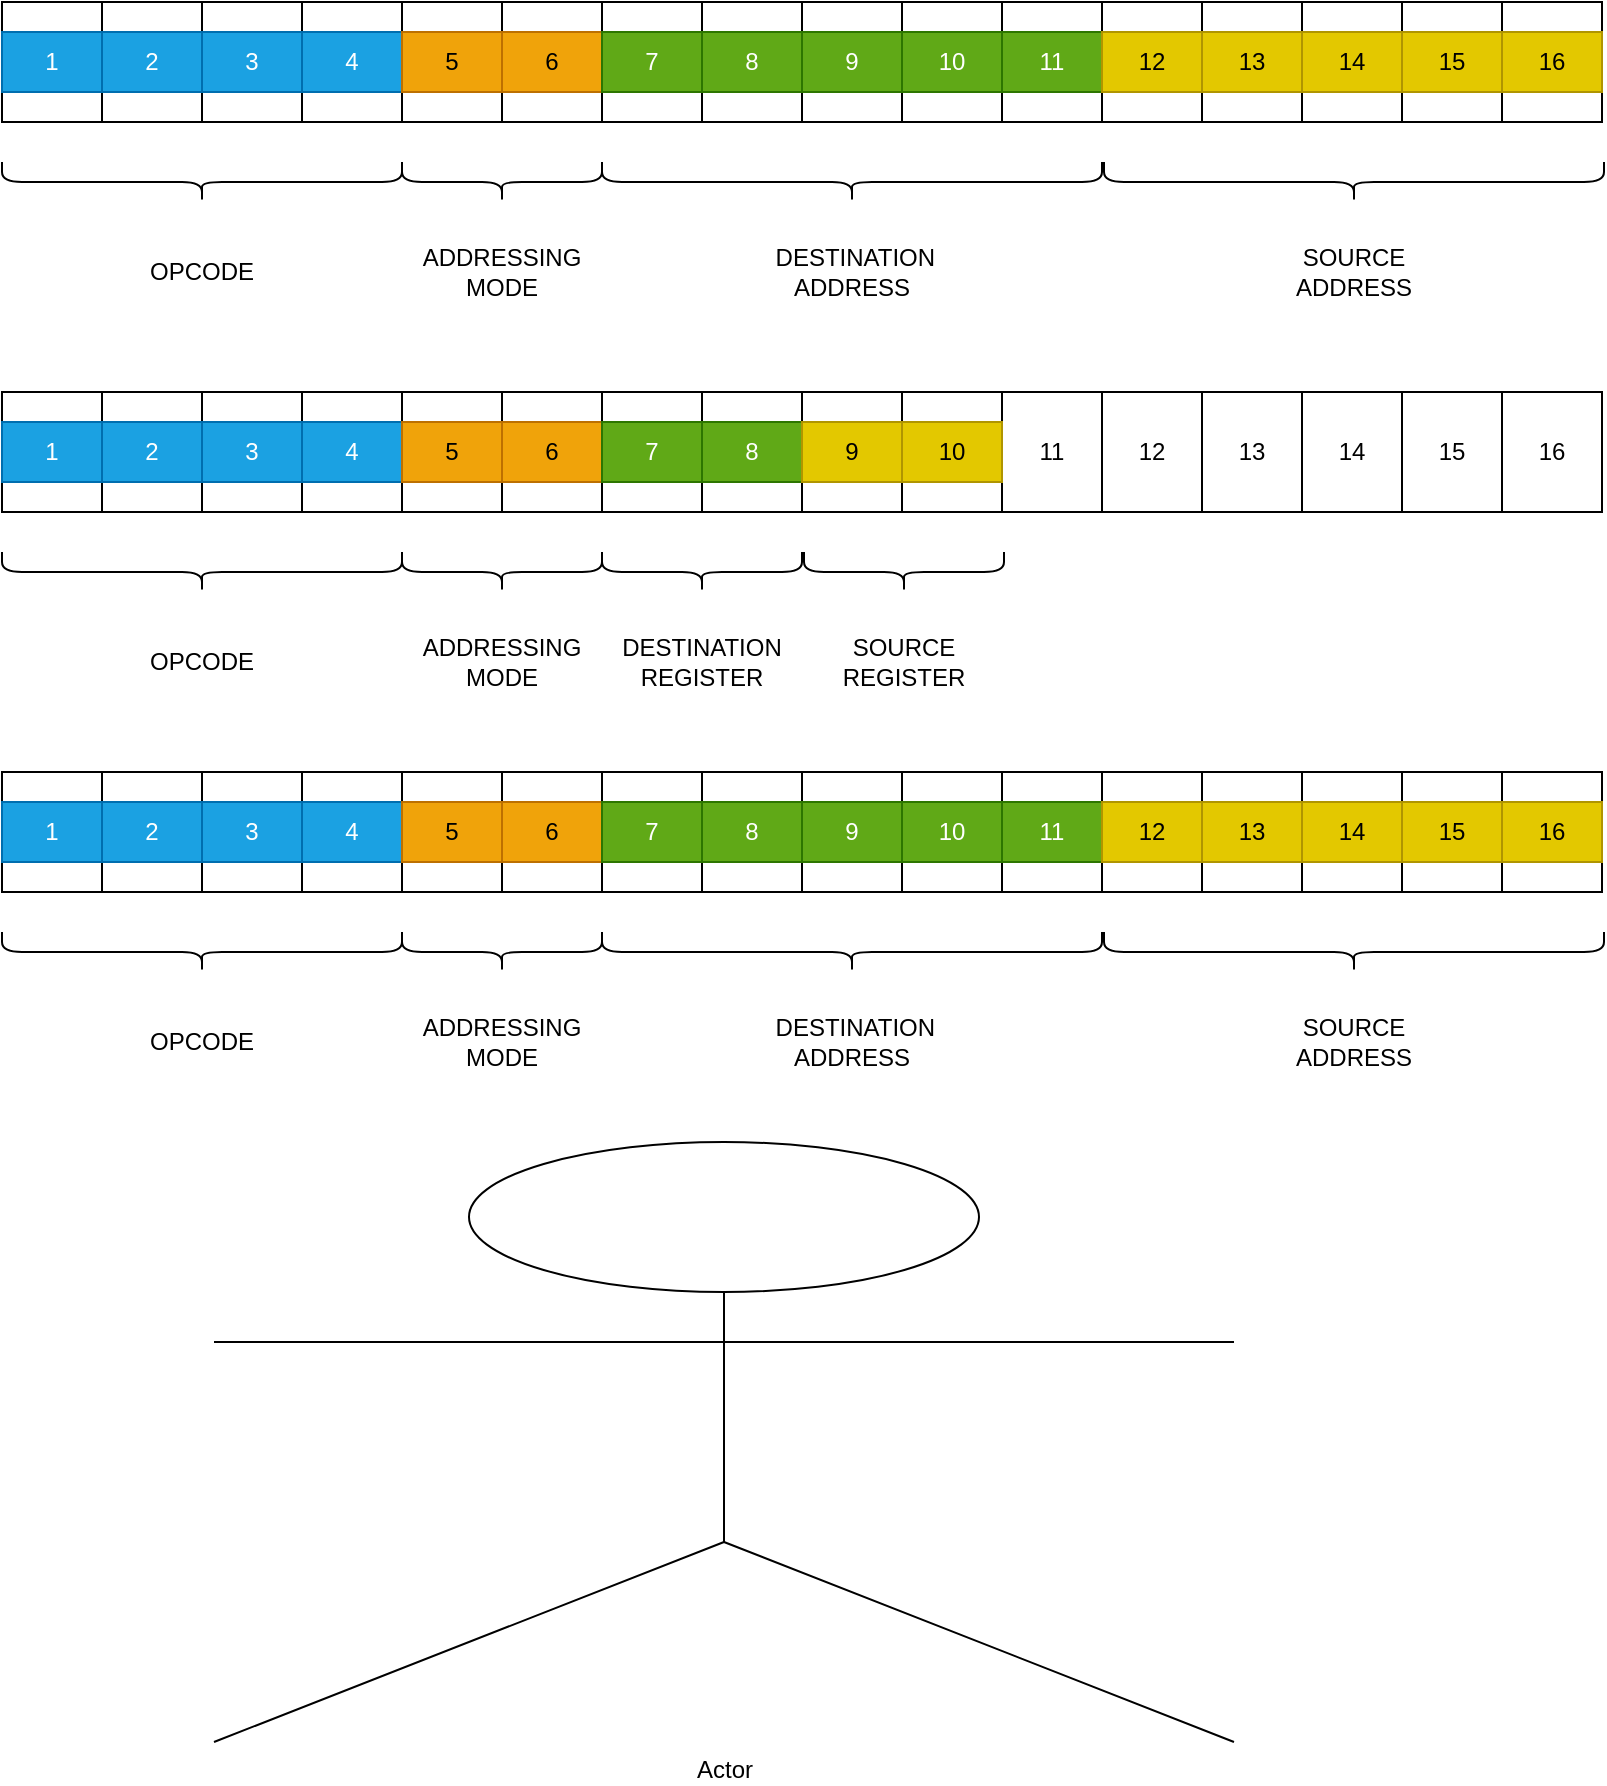 <mxfile version="22.1.2" type="device">
  <diagram name="Page-1" id="lCVeirwDQbOwgkcOnp9V">
    <mxGraphModel dx="1114" dy="663" grid="1" gridSize="10" guides="1" tooltips="1" connect="1" arrows="1" fold="1" page="1" pageScale="1" pageWidth="827" pageHeight="1169" math="0" shadow="0">
      <root>
        <mxCell id="0" />
        <mxCell id="1" parent="0" />
        <mxCell id="VULLdlXlb7VbOicxKjhc-40" value="" style="group;fillColor=#1ba1e2;fontColor=#ffffff;strokeColor=#006EAF;" parent="1" vertex="1" connectable="0">
          <mxGeometry x="14" y="90" width="800" height="60" as="geometry" />
        </mxCell>
        <mxCell id="VULLdlXlb7VbOicxKjhc-1" value="" style="rounded=0;whiteSpace=wrap;html=1;" parent="VULLdlXlb7VbOicxKjhc-40" vertex="1">
          <mxGeometry width="800" height="60" as="geometry" />
        </mxCell>
        <mxCell id="VULLdlXlb7VbOicxKjhc-2" value="" style="endArrow=none;html=1;rounded=0;" parent="VULLdlXlb7VbOicxKjhc-40" edge="1">
          <mxGeometry width="50" height="50" relative="1" as="geometry">
            <mxPoint x="400" y="60" as="sourcePoint" />
            <mxPoint x="400" as="targetPoint" />
          </mxGeometry>
        </mxCell>
        <mxCell id="VULLdlXlb7VbOicxKjhc-3" value="" style="endArrow=none;html=1;rounded=0;" parent="VULLdlXlb7VbOicxKjhc-40" edge="1">
          <mxGeometry width="50" height="50" relative="1" as="geometry">
            <mxPoint x="200" y="60" as="sourcePoint" />
            <mxPoint x="200" as="targetPoint" />
          </mxGeometry>
        </mxCell>
        <mxCell id="VULLdlXlb7VbOicxKjhc-4" value="" style="endArrow=none;html=1;rounded=0;" parent="VULLdlXlb7VbOicxKjhc-40" edge="1">
          <mxGeometry width="50" height="50" relative="1" as="geometry">
            <mxPoint x="600" y="60" as="sourcePoint" />
            <mxPoint x="600" as="targetPoint" />
          </mxGeometry>
        </mxCell>
        <mxCell id="VULLdlXlb7VbOicxKjhc-6" value="" style="endArrow=none;html=1;rounded=0;" parent="VULLdlXlb7VbOicxKjhc-40" edge="1">
          <mxGeometry width="50" height="50" relative="1" as="geometry">
            <mxPoint x="100" y="60" as="sourcePoint" />
            <mxPoint x="100" as="targetPoint" />
          </mxGeometry>
        </mxCell>
        <mxCell id="VULLdlXlb7VbOicxKjhc-8" value="" style="endArrow=none;html=1;rounded=0;" parent="VULLdlXlb7VbOicxKjhc-40" edge="1">
          <mxGeometry width="50" height="50" relative="1" as="geometry">
            <mxPoint x="300" y="60" as="sourcePoint" />
            <mxPoint x="300" as="targetPoint" />
          </mxGeometry>
        </mxCell>
        <mxCell id="VULLdlXlb7VbOicxKjhc-9" value="" style="endArrow=none;html=1;rounded=0;" parent="VULLdlXlb7VbOicxKjhc-40" edge="1">
          <mxGeometry width="50" height="50" relative="1" as="geometry">
            <mxPoint x="500" y="60" as="sourcePoint" />
            <mxPoint x="500" as="targetPoint" />
          </mxGeometry>
        </mxCell>
        <mxCell id="VULLdlXlb7VbOicxKjhc-10" value="" style="endArrow=none;html=1;rounded=0;" parent="VULLdlXlb7VbOicxKjhc-40" edge="1">
          <mxGeometry width="50" height="50" relative="1" as="geometry">
            <mxPoint x="700" y="60" as="sourcePoint" />
            <mxPoint x="700" as="targetPoint" />
          </mxGeometry>
        </mxCell>
        <mxCell id="VULLdlXlb7VbOicxKjhc-11" value="" style="endArrow=none;html=1;rounded=0;" parent="VULLdlXlb7VbOicxKjhc-40" edge="1">
          <mxGeometry width="50" height="50" relative="1" as="geometry">
            <mxPoint x="50" y="60" as="sourcePoint" />
            <mxPoint x="50" as="targetPoint" />
          </mxGeometry>
        </mxCell>
        <mxCell id="VULLdlXlb7VbOicxKjhc-12" value="" style="endArrow=none;html=1;rounded=0;" parent="VULLdlXlb7VbOicxKjhc-40" edge="1">
          <mxGeometry width="50" height="50" relative="1" as="geometry">
            <mxPoint x="150" y="60" as="sourcePoint" />
            <mxPoint x="150" as="targetPoint" />
          </mxGeometry>
        </mxCell>
        <mxCell id="VULLdlXlb7VbOicxKjhc-13" value="" style="endArrow=none;html=1;rounded=0;" parent="VULLdlXlb7VbOicxKjhc-40" edge="1">
          <mxGeometry width="50" height="50" relative="1" as="geometry">
            <mxPoint x="250" y="60" as="sourcePoint" />
            <mxPoint x="250" as="targetPoint" />
          </mxGeometry>
        </mxCell>
        <mxCell id="VULLdlXlb7VbOicxKjhc-14" value="" style="endArrow=none;html=1;rounded=0;" parent="VULLdlXlb7VbOicxKjhc-40" edge="1">
          <mxGeometry width="50" height="50" relative="1" as="geometry">
            <mxPoint x="350" y="60" as="sourcePoint" />
            <mxPoint x="350" as="targetPoint" />
          </mxGeometry>
        </mxCell>
        <mxCell id="VULLdlXlb7VbOicxKjhc-15" value="" style="endArrow=none;html=1;rounded=0;" parent="VULLdlXlb7VbOicxKjhc-40" edge="1">
          <mxGeometry width="50" height="50" relative="1" as="geometry">
            <mxPoint x="450" y="60" as="sourcePoint" />
            <mxPoint x="450" as="targetPoint" />
          </mxGeometry>
        </mxCell>
        <mxCell id="VULLdlXlb7VbOicxKjhc-16" value="" style="endArrow=none;html=1;rounded=0;" parent="VULLdlXlb7VbOicxKjhc-40" edge="1">
          <mxGeometry width="50" height="50" relative="1" as="geometry">
            <mxPoint x="550" y="60" as="sourcePoint" />
            <mxPoint x="550" as="targetPoint" />
          </mxGeometry>
        </mxCell>
        <mxCell id="VULLdlXlb7VbOicxKjhc-17" value="" style="endArrow=none;html=1;rounded=0;" parent="VULLdlXlb7VbOicxKjhc-40" edge="1">
          <mxGeometry width="50" height="50" relative="1" as="geometry">
            <mxPoint x="650" y="60" as="sourcePoint" />
            <mxPoint x="650" as="targetPoint" />
          </mxGeometry>
        </mxCell>
        <mxCell id="VULLdlXlb7VbOicxKjhc-18" value="" style="endArrow=none;html=1;rounded=0;" parent="VULLdlXlb7VbOicxKjhc-40" edge="1">
          <mxGeometry width="50" height="50" relative="1" as="geometry">
            <mxPoint x="750" y="60" as="sourcePoint" />
            <mxPoint x="750" as="targetPoint" />
          </mxGeometry>
        </mxCell>
        <mxCell id="VULLdlXlb7VbOicxKjhc-19" value="1" style="text;align=center;html=1;verticalAlign=middle;whiteSpace=wrap;rounded=0;fillColor=#1ba1e2;fontColor=#ffffff;strokeColor=#006EAF;" parent="VULLdlXlb7VbOicxKjhc-40" vertex="1">
          <mxGeometry y="15" width="50" height="30" as="geometry" />
        </mxCell>
        <mxCell id="VULLdlXlb7VbOicxKjhc-20" value="2" style="text;strokeColor=#006EAF;align=center;fillColor=#1ba1e2;html=1;verticalAlign=middle;whiteSpace=wrap;rounded=0;fontColor=#ffffff;" parent="VULLdlXlb7VbOicxKjhc-40" vertex="1">
          <mxGeometry x="50" y="15" width="50" height="30" as="geometry" />
        </mxCell>
        <mxCell id="VULLdlXlb7VbOicxKjhc-21" value="3" style="text;strokeColor=#006EAF;align=center;fillColor=#1ba1e2;html=1;verticalAlign=middle;whiteSpace=wrap;rounded=0;fontColor=#ffffff;" parent="VULLdlXlb7VbOicxKjhc-40" vertex="1">
          <mxGeometry x="100" y="15" width="50" height="30" as="geometry" />
        </mxCell>
        <mxCell id="VULLdlXlb7VbOicxKjhc-22" value="4" style="text;strokeColor=#006EAF;align=center;fillColor=#1ba1e2;html=1;verticalAlign=middle;whiteSpace=wrap;rounded=0;fontColor=#ffffff;" parent="VULLdlXlb7VbOicxKjhc-40" vertex="1">
          <mxGeometry x="150" y="15" width="50" height="30" as="geometry" />
        </mxCell>
        <mxCell id="VULLdlXlb7VbOicxKjhc-23" value="5" style="text;strokeColor=#BD7000;align=center;fillColor=#f0a30a;html=1;verticalAlign=middle;whiteSpace=wrap;rounded=0;fontColor=#000000;" parent="VULLdlXlb7VbOicxKjhc-40" vertex="1">
          <mxGeometry x="200" y="15" width="50" height="30" as="geometry" />
        </mxCell>
        <mxCell id="VULLdlXlb7VbOicxKjhc-24" value="6" style="text;strokeColor=#BD7000;align=center;fillColor=#f0a30a;html=1;verticalAlign=middle;whiteSpace=wrap;rounded=0;fontColor=#000000;" parent="VULLdlXlb7VbOicxKjhc-40" vertex="1">
          <mxGeometry x="250" y="15" width="50" height="30" as="geometry" />
        </mxCell>
        <mxCell id="VULLdlXlb7VbOicxKjhc-25" value="7" style="text;strokeColor=#2D7600;align=center;fillColor=#60a917;html=1;verticalAlign=middle;whiteSpace=wrap;rounded=0;fontColor=#ffffff;" parent="VULLdlXlb7VbOicxKjhc-40" vertex="1">
          <mxGeometry x="300" y="15" width="50" height="30" as="geometry" />
        </mxCell>
        <mxCell id="VULLdlXlb7VbOicxKjhc-26" value="8" style="text;strokeColor=#2D7600;align=center;fillColor=#60a917;html=1;verticalAlign=middle;whiteSpace=wrap;rounded=0;fontColor=#ffffff;" parent="VULLdlXlb7VbOicxKjhc-40" vertex="1">
          <mxGeometry x="350" y="15" width="50" height="30" as="geometry" />
        </mxCell>
        <mxCell id="VULLdlXlb7VbOicxKjhc-27" value="9" style="text;strokeColor=#2D7600;align=center;fillColor=#60a917;html=1;verticalAlign=middle;whiteSpace=wrap;rounded=0;fontColor=#ffffff;" parent="VULLdlXlb7VbOicxKjhc-40" vertex="1">
          <mxGeometry x="400" y="15" width="50" height="30" as="geometry" />
        </mxCell>
        <mxCell id="VULLdlXlb7VbOicxKjhc-28" value="10" style="text;strokeColor=#2D7600;align=center;fillColor=#60a917;html=1;verticalAlign=middle;whiteSpace=wrap;rounded=0;fontColor=#ffffff;" parent="VULLdlXlb7VbOicxKjhc-40" vertex="1">
          <mxGeometry x="450" y="15" width="50" height="30" as="geometry" />
        </mxCell>
        <mxCell id="VULLdlXlb7VbOicxKjhc-29" value="11" style="text;strokeColor=#2D7600;align=center;fillColor=#60a917;html=1;verticalAlign=middle;whiteSpace=wrap;rounded=0;fontColor=#ffffff;" parent="VULLdlXlb7VbOicxKjhc-40" vertex="1">
          <mxGeometry x="500" y="15" width="50" height="30" as="geometry" />
        </mxCell>
        <mxCell id="VULLdlXlb7VbOicxKjhc-30" value="12" style="text;strokeColor=#B09500;align=center;fillColor=#e3c800;html=1;verticalAlign=middle;whiteSpace=wrap;rounded=0;fontColor=#000000;" parent="VULLdlXlb7VbOicxKjhc-40" vertex="1">
          <mxGeometry x="550" y="15" width="50" height="30" as="geometry" />
        </mxCell>
        <mxCell id="VULLdlXlb7VbOicxKjhc-31" value="13" style="text;strokeColor=#B09500;align=center;fillColor=#e3c800;html=1;verticalAlign=middle;whiteSpace=wrap;rounded=0;fontColor=#000000;" parent="VULLdlXlb7VbOicxKjhc-40" vertex="1">
          <mxGeometry x="600" y="15" width="50" height="30" as="geometry" />
        </mxCell>
        <mxCell id="VULLdlXlb7VbOicxKjhc-37" value="14" style="text;strokeColor=#B09500;align=center;fillColor=#e3c800;html=1;verticalAlign=middle;whiteSpace=wrap;rounded=0;fontColor=#000000;" parent="VULLdlXlb7VbOicxKjhc-40" vertex="1">
          <mxGeometry x="650" y="15" width="50" height="30" as="geometry" />
        </mxCell>
        <mxCell id="VULLdlXlb7VbOicxKjhc-38" value="15" style="text;strokeColor=#B09500;align=center;fillColor=#e3c800;html=1;verticalAlign=middle;whiteSpace=wrap;rounded=0;fontColor=#000000;" parent="VULLdlXlb7VbOicxKjhc-40" vertex="1">
          <mxGeometry x="700" y="15" width="50" height="30" as="geometry" />
        </mxCell>
        <mxCell id="VULLdlXlb7VbOicxKjhc-39" value="16" style="text;strokeColor=#B09500;align=center;fillColor=#e3c800;html=1;verticalAlign=middle;whiteSpace=wrap;rounded=0;fontColor=#000000;" parent="VULLdlXlb7VbOicxKjhc-40" vertex="1">
          <mxGeometry x="750" y="15" width="50" height="30" as="geometry" />
        </mxCell>
        <mxCell id="VULLdlXlb7VbOicxKjhc-41" value="" style="shape=curlyBracket;whiteSpace=wrap;html=1;rounded=1;labelPosition=left;verticalLabelPosition=middle;align=right;verticalAlign=middle;rotation=-90;" parent="1" vertex="1">
          <mxGeometry x="104" y="80" width="20" height="200" as="geometry" />
        </mxCell>
        <mxCell id="VULLdlXlb7VbOicxKjhc-42" value="" style="shape=curlyBracket;whiteSpace=wrap;html=1;rounded=1;labelPosition=left;verticalLabelPosition=middle;align=right;verticalAlign=middle;rotation=-90;" parent="1" vertex="1">
          <mxGeometry x="254" y="130" width="20" height="100" as="geometry" />
        </mxCell>
        <mxCell id="VULLdlXlb7VbOicxKjhc-43" value="" style="shape=curlyBracket;whiteSpace=wrap;html=1;rounded=1;labelPosition=left;verticalLabelPosition=middle;align=right;verticalAlign=middle;rotation=-90;" parent="1" vertex="1">
          <mxGeometry x="429" y="55" width="20" height="250" as="geometry" />
        </mxCell>
        <mxCell id="VULLdlXlb7VbOicxKjhc-44" value="" style="shape=curlyBracket;whiteSpace=wrap;html=1;rounded=1;labelPosition=left;verticalLabelPosition=middle;align=right;verticalAlign=middle;rotation=-90;" parent="1" vertex="1">
          <mxGeometry x="680" y="55" width="20" height="250" as="geometry" />
        </mxCell>
        <mxCell id="VULLdlXlb7VbOicxKjhc-45" value="OPCODE" style="text;strokeColor=none;align=center;fillColor=none;html=1;verticalAlign=middle;whiteSpace=wrap;rounded=0;" parent="1" vertex="1">
          <mxGeometry x="84" y="210" width="60" height="30" as="geometry" />
        </mxCell>
        <mxCell id="VULLdlXlb7VbOicxKjhc-46" value="ADDRESSING MODE" style="text;strokeColor=none;align=center;fillColor=none;html=1;verticalAlign=middle;whiteSpace=wrap;rounded=0;" parent="1" vertex="1">
          <mxGeometry x="234" y="210" width="60" height="30" as="geometry" />
        </mxCell>
        <mxCell id="VULLdlXlb7VbOicxKjhc-47" value="&amp;nbsp;DESTINATION ADDRESS" style="text;strokeColor=none;align=center;fillColor=none;html=1;verticalAlign=middle;whiteSpace=wrap;rounded=0;" parent="1" vertex="1">
          <mxGeometry x="409" y="210" width="60" height="30" as="geometry" />
        </mxCell>
        <mxCell id="VULLdlXlb7VbOicxKjhc-48" value="SOURCE ADDRESS" style="text;strokeColor=none;align=center;fillColor=none;html=1;verticalAlign=middle;whiteSpace=wrap;rounded=0;" parent="1" vertex="1">
          <mxGeometry x="660" y="210" width="60" height="30" as="geometry" />
        </mxCell>
        <mxCell id="VULLdlXlb7VbOicxKjhc-90" value="" style="group;fillColor=#e3c800;fontColor=#000000;strokeColor=#B09500;" parent="1" vertex="1" connectable="0">
          <mxGeometry x="14" y="285" width="800" height="60" as="geometry" />
        </mxCell>
        <mxCell id="VULLdlXlb7VbOicxKjhc-91" value="" style="rounded=0;whiteSpace=wrap;html=1;" parent="VULLdlXlb7VbOicxKjhc-90" vertex="1">
          <mxGeometry width="800" height="60" as="geometry" />
        </mxCell>
        <mxCell id="VULLdlXlb7VbOicxKjhc-92" value="" style="endArrow=none;html=1;rounded=0;" parent="VULLdlXlb7VbOicxKjhc-90" edge="1">
          <mxGeometry width="50" height="50" relative="1" as="geometry">
            <mxPoint x="400" y="60" as="sourcePoint" />
            <mxPoint x="400" as="targetPoint" />
          </mxGeometry>
        </mxCell>
        <mxCell id="VULLdlXlb7VbOicxKjhc-93" value="" style="endArrow=none;html=1;rounded=0;" parent="VULLdlXlb7VbOicxKjhc-90" edge="1">
          <mxGeometry width="50" height="50" relative="1" as="geometry">
            <mxPoint x="200" y="60" as="sourcePoint" />
            <mxPoint x="200" as="targetPoint" />
          </mxGeometry>
        </mxCell>
        <mxCell id="VULLdlXlb7VbOicxKjhc-94" value="" style="endArrow=none;html=1;rounded=0;" parent="VULLdlXlb7VbOicxKjhc-90" edge="1">
          <mxGeometry width="50" height="50" relative="1" as="geometry">
            <mxPoint x="600" y="60" as="sourcePoint" />
            <mxPoint x="600" as="targetPoint" />
          </mxGeometry>
        </mxCell>
        <mxCell id="VULLdlXlb7VbOicxKjhc-95" value="" style="endArrow=none;html=1;rounded=0;" parent="VULLdlXlb7VbOicxKjhc-90" edge="1">
          <mxGeometry width="50" height="50" relative="1" as="geometry">
            <mxPoint x="100" y="60" as="sourcePoint" />
            <mxPoint x="100" as="targetPoint" />
          </mxGeometry>
        </mxCell>
        <mxCell id="VULLdlXlb7VbOicxKjhc-96" value="" style="endArrow=none;html=1;rounded=0;" parent="VULLdlXlb7VbOicxKjhc-90" edge="1">
          <mxGeometry width="50" height="50" relative="1" as="geometry">
            <mxPoint x="300" y="60" as="sourcePoint" />
            <mxPoint x="300" as="targetPoint" />
          </mxGeometry>
        </mxCell>
        <mxCell id="VULLdlXlb7VbOicxKjhc-97" value="" style="endArrow=none;html=1;rounded=0;" parent="VULLdlXlb7VbOicxKjhc-90" edge="1">
          <mxGeometry width="50" height="50" relative="1" as="geometry">
            <mxPoint x="500" y="60" as="sourcePoint" />
            <mxPoint x="500" as="targetPoint" />
          </mxGeometry>
        </mxCell>
        <mxCell id="VULLdlXlb7VbOicxKjhc-98" value="" style="endArrow=none;html=1;rounded=0;" parent="VULLdlXlb7VbOicxKjhc-90" edge="1">
          <mxGeometry width="50" height="50" relative="1" as="geometry">
            <mxPoint x="700" y="60" as="sourcePoint" />
            <mxPoint x="700" as="targetPoint" />
          </mxGeometry>
        </mxCell>
        <mxCell id="VULLdlXlb7VbOicxKjhc-99" value="" style="endArrow=none;html=1;rounded=0;" parent="VULLdlXlb7VbOicxKjhc-90" edge="1">
          <mxGeometry width="50" height="50" relative="1" as="geometry">
            <mxPoint x="50" y="60" as="sourcePoint" />
            <mxPoint x="50" as="targetPoint" />
          </mxGeometry>
        </mxCell>
        <mxCell id="VULLdlXlb7VbOicxKjhc-100" value="" style="endArrow=none;html=1;rounded=0;" parent="VULLdlXlb7VbOicxKjhc-90" edge="1">
          <mxGeometry width="50" height="50" relative="1" as="geometry">
            <mxPoint x="150" y="60" as="sourcePoint" />
            <mxPoint x="150" as="targetPoint" />
          </mxGeometry>
        </mxCell>
        <mxCell id="VULLdlXlb7VbOicxKjhc-101" value="" style="endArrow=none;html=1;rounded=0;" parent="VULLdlXlb7VbOicxKjhc-90" edge="1">
          <mxGeometry width="50" height="50" relative="1" as="geometry">
            <mxPoint x="250" y="60" as="sourcePoint" />
            <mxPoint x="250" as="targetPoint" />
          </mxGeometry>
        </mxCell>
        <mxCell id="VULLdlXlb7VbOicxKjhc-102" value="" style="endArrow=none;html=1;rounded=0;" parent="VULLdlXlb7VbOicxKjhc-90" edge="1">
          <mxGeometry width="50" height="50" relative="1" as="geometry">
            <mxPoint x="350" y="60" as="sourcePoint" />
            <mxPoint x="350" as="targetPoint" />
          </mxGeometry>
        </mxCell>
        <mxCell id="VULLdlXlb7VbOicxKjhc-103" value="" style="endArrow=none;html=1;rounded=0;" parent="VULLdlXlb7VbOicxKjhc-90" edge="1">
          <mxGeometry width="50" height="50" relative="1" as="geometry">
            <mxPoint x="450" y="60" as="sourcePoint" />
            <mxPoint x="450" as="targetPoint" />
          </mxGeometry>
        </mxCell>
        <mxCell id="VULLdlXlb7VbOicxKjhc-104" value="" style="endArrow=none;html=1;rounded=0;" parent="VULLdlXlb7VbOicxKjhc-90" edge="1">
          <mxGeometry width="50" height="50" relative="1" as="geometry">
            <mxPoint x="550" y="60" as="sourcePoint" />
            <mxPoint x="550" as="targetPoint" />
          </mxGeometry>
        </mxCell>
        <mxCell id="VULLdlXlb7VbOicxKjhc-105" value="" style="endArrow=none;html=1;rounded=0;" parent="VULLdlXlb7VbOicxKjhc-90" edge="1">
          <mxGeometry width="50" height="50" relative="1" as="geometry">
            <mxPoint x="650" y="60" as="sourcePoint" />
            <mxPoint x="650" as="targetPoint" />
          </mxGeometry>
        </mxCell>
        <mxCell id="VULLdlXlb7VbOicxKjhc-106" value="" style="endArrow=none;html=1;rounded=0;" parent="VULLdlXlb7VbOicxKjhc-90" edge="1">
          <mxGeometry width="50" height="50" relative="1" as="geometry">
            <mxPoint x="750" y="60" as="sourcePoint" />
            <mxPoint x="750" as="targetPoint" />
          </mxGeometry>
        </mxCell>
        <mxCell id="VULLdlXlb7VbOicxKjhc-107" value="1" style="text;align=center;html=1;verticalAlign=middle;whiteSpace=wrap;rounded=0;fillColor=#1ba1e2;fontColor=#ffffff;strokeColor=#006EAF;" parent="VULLdlXlb7VbOicxKjhc-90" vertex="1">
          <mxGeometry y="15" width="50" height="30" as="geometry" />
        </mxCell>
        <mxCell id="VULLdlXlb7VbOicxKjhc-108" value="2" style="text;strokeColor=#006EAF;align=center;fillColor=#1ba1e2;html=1;verticalAlign=middle;whiteSpace=wrap;rounded=0;fontColor=#ffffff;" parent="VULLdlXlb7VbOicxKjhc-90" vertex="1">
          <mxGeometry x="50" y="15" width="50" height="30" as="geometry" />
        </mxCell>
        <mxCell id="VULLdlXlb7VbOicxKjhc-109" value="3" style="text;strokeColor=#006EAF;align=center;fillColor=#1ba1e2;html=1;verticalAlign=middle;whiteSpace=wrap;rounded=0;fontColor=#ffffff;" parent="VULLdlXlb7VbOicxKjhc-90" vertex="1">
          <mxGeometry x="100" y="15" width="50" height="30" as="geometry" />
        </mxCell>
        <mxCell id="VULLdlXlb7VbOicxKjhc-110" value="4" style="text;strokeColor=#006EAF;align=center;fillColor=#1ba1e2;html=1;verticalAlign=middle;whiteSpace=wrap;rounded=0;fontColor=#ffffff;" parent="VULLdlXlb7VbOicxKjhc-90" vertex="1">
          <mxGeometry x="150" y="15" width="50" height="30" as="geometry" />
        </mxCell>
        <mxCell id="VULLdlXlb7VbOicxKjhc-111" value="5" style="text;strokeColor=#BD7000;align=center;fillColor=#f0a30a;html=1;verticalAlign=middle;whiteSpace=wrap;rounded=0;fontColor=#000000;" parent="VULLdlXlb7VbOicxKjhc-90" vertex="1">
          <mxGeometry x="200" y="15" width="50" height="30" as="geometry" />
        </mxCell>
        <mxCell id="VULLdlXlb7VbOicxKjhc-112" value="6" style="text;strokeColor=#BD7000;align=center;fillColor=#f0a30a;html=1;verticalAlign=middle;whiteSpace=wrap;rounded=0;fontColor=#000000;" parent="VULLdlXlb7VbOicxKjhc-90" vertex="1">
          <mxGeometry x="250" y="15" width="50" height="30" as="geometry" />
        </mxCell>
        <mxCell id="VULLdlXlb7VbOicxKjhc-113" value="7" style="text;strokeColor=#2D7600;align=center;fillColor=#60a917;html=1;verticalAlign=middle;whiteSpace=wrap;rounded=0;fontColor=#ffffff;" parent="VULLdlXlb7VbOicxKjhc-90" vertex="1">
          <mxGeometry x="300" y="15" width="50" height="30" as="geometry" />
        </mxCell>
        <mxCell id="VULLdlXlb7VbOicxKjhc-114" value="8" style="text;strokeColor=#2D7600;align=center;fillColor=#60a917;html=1;verticalAlign=middle;whiteSpace=wrap;rounded=0;fontColor=#ffffff;" parent="VULLdlXlb7VbOicxKjhc-90" vertex="1">
          <mxGeometry x="350" y="15" width="50" height="30" as="geometry" />
        </mxCell>
        <mxCell id="VULLdlXlb7VbOicxKjhc-115" value="9" style="text;strokeColor=#B09500;align=center;fillColor=#e3c800;html=1;verticalAlign=middle;whiteSpace=wrap;rounded=0;fontColor=#000000;" parent="VULLdlXlb7VbOicxKjhc-90" vertex="1">
          <mxGeometry x="400" y="15" width="50" height="30" as="geometry" />
        </mxCell>
        <mxCell id="VULLdlXlb7VbOicxKjhc-116" value="10" style="text;strokeColor=#B09500;align=center;fillColor=#e3c800;html=1;verticalAlign=middle;whiteSpace=wrap;rounded=0;fontColor=#000000;" parent="VULLdlXlb7VbOicxKjhc-90" vertex="1">
          <mxGeometry x="450" y="15" width="50" height="30" as="geometry" />
        </mxCell>
        <mxCell id="VULLdlXlb7VbOicxKjhc-117" value="11" style="text;align=center;html=1;verticalAlign=middle;whiteSpace=wrap;rounded=0;" parent="VULLdlXlb7VbOicxKjhc-90" vertex="1">
          <mxGeometry x="500" y="15" width="50" height="30" as="geometry" />
        </mxCell>
        <mxCell id="VULLdlXlb7VbOicxKjhc-118" value="12" style="text;align=center;html=1;verticalAlign=middle;whiteSpace=wrap;rounded=0;" parent="VULLdlXlb7VbOicxKjhc-90" vertex="1">
          <mxGeometry x="550" y="15" width="50" height="30" as="geometry" />
        </mxCell>
        <mxCell id="VULLdlXlb7VbOicxKjhc-119" value="13" style="text;align=center;html=1;verticalAlign=middle;whiteSpace=wrap;rounded=0;" parent="VULLdlXlb7VbOicxKjhc-90" vertex="1">
          <mxGeometry x="600" y="15" width="50" height="30" as="geometry" />
        </mxCell>
        <mxCell id="VULLdlXlb7VbOicxKjhc-120" value="14" style="text;align=center;html=1;verticalAlign=middle;whiteSpace=wrap;rounded=0;" parent="VULLdlXlb7VbOicxKjhc-90" vertex="1">
          <mxGeometry x="650" y="15" width="50" height="30" as="geometry" />
        </mxCell>
        <mxCell id="VULLdlXlb7VbOicxKjhc-121" value="15" style="text;align=center;html=1;verticalAlign=middle;whiteSpace=wrap;rounded=0;" parent="VULLdlXlb7VbOicxKjhc-90" vertex="1">
          <mxGeometry x="700" y="15" width="50" height="30" as="geometry" />
        </mxCell>
        <mxCell id="VULLdlXlb7VbOicxKjhc-122" value="16" style="text;align=center;html=1;verticalAlign=middle;whiteSpace=wrap;rounded=0;" parent="VULLdlXlb7VbOicxKjhc-90" vertex="1">
          <mxGeometry x="750" y="15" width="50" height="30" as="geometry" />
        </mxCell>
        <mxCell id="VULLdlXlb7VbOicxKjhc-123" value="" style="shape=curlyBracket;whiteSpace=wrap;html=1;rounded=1;labelPosition=left;verticalLabelPosition=middle;align=right;verticalAlign=middle;rotation=-90;" parent="1" vertex="1">
          <mxGeometry x="104" y="275" width="20" height="200" as="geometry" />
        </mxCell>
        <mxCell id="VULLdlXlb7VbOicxKjhc-124" value="" style="shape=curlyBracket;whiteSpace=wrap;html=1;rounded=1;labelPosition=left;verticalLabelPosition=middle;align=right;verticalAlign=middle;rotation=-90;" parent="1" vertex="1">
          <mxGeometry x="254" y="325" width="20" height="100" as="geometry" />
        </mxCell>
        <mxCell id="VULLdlXlb7VbOicxKjhc-125" value="" style="shape=curlyBracket;whiteSpace=wrap;html=1;rounded=1;labelPosition=left;verticalLabelPosition=middle;align=right;verticalAlign=middle;rotation=-90;" parent="1" vertex="1">
          <mxGeometry x="354" y="325" width="20" height="100" as="geometry" />
        </mxCell>
        <mxCell id="VULLdlXlb7VbOicxKjhc-126" value="" style="shape=curlyBracket;whiteSpace=wrap;html=1;rounded=1;labelPosition=left;verticalLabelPosition=middle;align=right;verticalAlign=middle;rotation=-90;" parent="1" vertex="1">
          <mxGeometry x="455" y="325" width="20" height="100" as="geometry" />
        </mxCell>
        <mxCell id="VULLdlXlb7VbOicxKjhc-127" value="OPCODE" style="text;strokeColor=none;align=center;fillColor=none;html=1;verticalAlign=middle;whiteSpace=wrap;rounded=0;" parent="1" vertex="1">
          <mxGeometry x="84" y="405" width="60" height="30" as="geometry" />
        </mxCell>
        <mxCell id="VULLdlXlb7VbOicxKjhc-128" value="ADDRESSING MODE" style="text;strokeColor=none;align=center;fillColor=none;html=1;verticalAlign=middle;whiteSpace=wrap;rounded=0;" parent="1" vertex="1">
          <mxGeometry x="234" y="405" width="60" height="30" as="geometry" />
        </mxCell>
        <mxCell id="VULLdlXlb7VbOicxKjhc-129" value="DESTINATION REGISTER" style="text;strokeColor=none;align=center;fillColor=none;html=1;verticalAlign=middle;whiteSpace=wrap;rounded=0;" parent="1" vertex="1">
          <mxGeometry x="334" y="405" width="60" height="30" as="geometry" />
        </mxCell>
        <mxCell id="VULLdlXlb7VbOicxKjhc-130" value="SOURCE REGISTER" style="text;strokeColor=none;align=center;fillColor=none;html=1;verticalAlign=middle;whiteSpace=wrap;rounded=0;" parent="1" vertex="1">
          <mxGeometry x="435" y="405" width="60" height="30" as="geometry" />
        </mxCell>
        <mxCell id="VULLdlXlb7VbOicxKjhc-172" value="" style="group;fillColor=#1ba1e2;fontColor=#ffffff;strokeColor=#006EAF;" parent="1" vertex="1" connectable="0">
          <mxGeometry x="14" y="475" width="800" height="60" as="geometry" />
        </mxCell>
        <mxCell id="VULLdlXlb7VbOicxKjhc-173" value="" style="rounded=0;whiteSpace=wrap;html=1;" parent="VULLdlXlb7VbOicxKjhc-172" vertex="1">
          <mxGeometry width="800" height="60" as="geometry" />
        </mxCell>
        <mxCell id="VULLdlXlb7VbOicxKjhc-174" value="" style="endArrow=none;html=1;rounded=0;" parent="VULLdlXlb7VbOicxKjhc-172" edge="1">
          <mxGeometry width="50" height="50" relative="1" as="geometry">
            <mxPoint x="400" y="60" as="sourcePoint" />
            <mxPoint x="400" as="targetPoint" />
          </mxGeometry>
        </mxCell>
        <mxCell id="VULLdlXlb7VbOicxKjhc-175" value="" style="endArrow=none;html=1;rounded=0;" parent="VULLdlXlb7VbOicxKjhc-172" edge="1">
          <mxGeometry width="50" height="50" relative="1" as="geometry">
            <mxPoint x="200" y="60" as="sourcePoint" />
            <mxPoint x="200" as="targetPoint" />
          </mxGeometry>
        </mxCell>
        <mxCell id="VULLdlXlb7VbOicxKjhc-176" value="" style="endArrow=none;html=1;rounded=0;" parent="VULLdlXlb7VbOicxKjhc-172" edge="1">
          <mxGeometry width="50" height="50" relative="1" as="geometry">
            <mxPoint x="600" y="60" as="sourcePoint" />
            <mxPoint x="600" as="targetPoint" />
          </mxGeometry>
        </mxCell>
        <mxCell id="VULLdlXlb7VbOicxKjhc-177" value="" style="endArrow=none;html=1;rounded=0;" parent="VULLdlXlb7VbOicxKjhc-172" edge="1">
          <mxGeometry width="50" height="50" relative="1" as="geometry">
            <mxPoint x="100" y="60" as="sourcePoint" />
            <mxPoint x="100" as="targetPoint" />
          </mxGeometry>
        </mxCell>
        <mxCell id="VULLdlXlb7VbOicxKjhc-178" value="" style="endArrow=none;html=1;rounded=0;" parent="VULLdlXlb7VbOicxKjhc-172" edge="1">
          <mxGeometry width="50" height="50" relative="1" as="geometry">
            <mxPoint x="300" y="60" as="sourcePoint" />
            <mxPoint x="300" as="targetPoint" />
          </mxGeometry>
        </mxCell>
        <mxCell id="VULLdlXlb7VbOicxKjhc-179" value="" style="endArrow=none;html=1;rounded=0;" parent="VULLdlXlb7VbOicxKjhc-172" edge="1">
          <mxGeometry width="50" height="50" relative="1" as="geometry">
            <mxPoint x="500" y="60" as="sourcePoint" />
            <mxPoint x="500" as="targetPoint" />
          </mxGeometry>
        </mxCell>
        <mxCell id="VULLdlXlb7VbOicxKjhc-180" value="" style="endArrow=none;html=1;rounded=0;" parent="VULLdlXlb7VbOicxKjhc-172" edge="1">
          <mxGeometry width="50" height="50" relative="1" as="geometry">
            <mxPoint x="700" y="60" as="sourcePoint" />
            <mxPoint x="700" as="targetPoint" />
          </mxGeometry>
        </mxCell>
        <mxCell id="VULLdlXlb7VbOicxKjhc-181" value="" style="endArrow=none;html=1;rounded=0;" parent="VULLdlXlb7VbOicxKjhc-172" edge="1">
          <mxGeometry width="50" height="50" relative="1" as="geometry">
            <mxPoint x="50" y="60" as="sourcePoint" />
            <mxPoint x="50" as="targetPoint" />
          </mxGeometry>
        </mxCell>
        <mxCell id="VULLdlXlb7VbOicxKjhc-182" value="" style="endArrow=none;html=1;rounded=0;" parent="VULLdlXlb7VbOicxKjhc-172" edge="1">
          <mxGeometry width="50" height="50" relative="1" as="geometry">
            <mxPoint x="150" y="60" as="sourcePoint" />
            <mxPoint x="150" as="targetPoint" />
          </mxGeometry>
        </mxCell>
        <mxCell id="VULLdlXlb7VbOicxKjhc-183" value="" style="endArrow=none;html=1;rounded=0;" parent="VULLdlXlb7VbOicxKjhc-172" edge="1">
          <mxGeometry width="50" height="50" relative="1" as="geometry">
            <mxPoint x="250" y="60" as="sourcePoint" />
            <mxPoint x="250" as="targetPoint" />
          </mxGeometry>
        </mxCell>
        <mxCell id="VULLdlXlb7VbOicxKjhc-184" value="" style="endArrow=none;html=1;rounded=0;" parent="VULLdlXlb7VbOicxKjhc-172" edge="1">
          <mxGeometry width="50" height="50" relative="1" as="geometry">
            <mxPoint x="350" y="60" as="sourcePoint" />
            <mxPoint x="350" as="targetPoint" />
          </mxGeometry>
        </mxCell>
        <mxCell id="VULLdlXlb7VbOicxKjhc-185" value="" style="endArrow=none;html=1;rounded=0;" parent="VULLdlXlb7VbOicxKjhc-172" edge="1">
          <mxGeometry width="50" height="50" relative="1" as="geometry">
            <mxPoint x="450" y="60" as="sourcePoint" />
            <mxPoint x="450" as="targetPoint" />
          </mxGeometry>
        </mxCell>
        <mxCell id="VULLdlXlb7VbOicxKjhc-186" value="" style="endArrow=none;html=1;rounded=0;" parent="VULLdlXlb7VbOicxKjhc-172" edge="1">
          <mxGeometry width="50" height="50" relative="1" as="geometry">
            <mxPoint x="550" y="60" as="sourcePoint" />
            <mxPoint x="550" as="targetPoint" />
          </mxGeometry>
        </mxCell>
        <mxCell id="VULLdlXlb7VbOicxKjhc-187" value="" style="endArrow=none;html=1;rounded=0;" parent="VULLdlXlb7VbOicxKjhc-172" edge="1">
          <mxGeometry width="50" height="50" relative="1" as="geometry">
            <mxPoint x="650" y="60" as="sourcePoint" />
            <mxPoint x="650" as="targetPoint" />
          </mxGeometry>
        </mxCell>
        <mxCell id="VULLdlXlb7VbOicxKjhc-188" value="" style="endArrow=none;html=1;rounded=0;" parent="VULLdlXlb7VbOicxKjhc-172" edge="1">
          <mxGeometry width="50" height="50" relative="1" as="geometry">
            <mxPoint x="750" y="60" as="sourcePoint" />
            <mxPoint x="750" as="targetPoint" />
          </mxGeometry>
        </mxCell>
        <mxCell id="VULLdlXlb7VbOicxKjhc-189" value="1" style="text;align=center;html=1;verticalAlign=middle;whiteSpace=wrap;rounded=0;fillColor=#1ba1e2;fontColor=#ffffff;strokeColor=#006EAF;" parent="VULLdlXlb7VbOicxKjhc-172" vertex="1">
          <mxGeometry y="15" width="50" height="30" as="geometry" />
        </mxCell>
        <mxCell id="VULLdlXlb7VbOicxKjhc-190" value="2" style="text;strokeColor=#006EAF;align=center;fillColor=#1ba1e2;html=1;verticalAlign=middle;whiteSpace=wrap;rounded=0;fontColor=#ffffff;" parent="VULLdlXlb7VbOicxKjhc-172" vertex="1">
          <mxGeometry x="50" y="15" width="50" height="30" as="geometry" />
        </mxCell>
        <mxCell id="VULLdlXlb7VbOicxKjhc-191" value="3" style="text;strokeColor=#006EAF;align=center;fillColor=#1ba1e2;html=1;verticalAlign=middle;whiteSpace=wrap;rounded=0;fontColor=#ffffff;" parent="VULLdlXlb7VbOicxKjhc-172" vertex="1">
          <mxGeometry x="100" y="15" width="50" height="30" as="geometry" />
        </mxCell>
        <mxCell id="VULLdlXlb7VbOicxKjhc-192" value="4" style="text;strokeColor=#006EAF;align=center;fillColor=#1ba1e2;html=1;verticalAlign=middle;whiteSpace=wrap;rounded=0;fontColor=#ffffff;" parent="VULLdlXlb7VbOicxKjhc-172" vertex="1">
          <mxGeometry x="150" y="15" width="50" height="30" as="geometry" />
        </mxCell>
        <mxCell id="VULLdlXlb7VbOicxKjhc-193" value="5" style="text;strokeColor=#BD7000;align=center;fillColor=#f0a30a;html=1;verticalAlign=middle;whiteSpace=wrap;rounded=0;fontColor=#000000;" parent="VULLdlXlb7VbOicxKjhc-172" vertex="1">
          <mxGeometry x="200" y="15" width="50" height="30" as="geometry" />
        </mxCell>
        <mxCell id="VULLdlXlb7VbOicxKjhc-194" value="6" style="text;strokeColor=#BD7000;align=center;fillColor=#f0a30a;html=1;verticalAlign=middle;whiteSpace=wrap;rounded=0;fontColor=#000000;" parent="VULLdlXlb7VbOicxKjhc-172" vertex="1">
          <mxGeometry x="250" y="15" width="50" height="30" as="geometry" />
        </mxCell>
        <mxCell id="VULLdlXlb7VbOicxKjhc-195" value="7" style="text;strokeColor=#2D7600;align=center;fillColor=#60a917;html=1;verticalAlign=middle;whiteSpace=wrap;rounded=0;fontColor=#ffffff;" parent="VULLdlXlb7VbOicxKjhc-172" vertex="1">
          <mxGeometry x="300" y="15" width="50" height="30" as="geometry" />
        </mxCell>
        <mxCell id="VULLdlXlb7VbOicxKjhc-196" value="8" style="text;strokeColor=#2D7600;align=center;fillColor=#60a917;html=1;verticalAlign=middle;whiteSpace=wrap;rounded=0;fontColor=#ffffff;" parent="VULLdlXlb7VbOicxKjhc-172" vertex="1">
          <mxGeometry x="350" y="15" width="50" height="30" as="geometry" />
        </mxCell>
        <mxCell id="VULLdlXlb7VbOicxKjhc-197" value="9" style="text;strokeColor=#2D7600;align=center;fillColor=#60a917;html=1;verticalAlign=middle;whiteSpace=wrap;rounded=0;fontColor=#ffffff;" parent="VULLdlXlb7VbOicxKjhc-172" vertex="1">
          <mxGeometry x="400" y="15" width="50" height="30" as="geometry" />
        </mxCell>
        <mxCell id="VULLdlXlb7VbOicxKjhc-198" value="10" style="text;strokeColor=#2D7600;align=center;fillColor=#60a917;html=1;verticalAlign=middle;whiteSpace=wrap;rounded=0;fontColor=#ffffff;" parent="VULLdlXlb7VbOicxKjhc-172" vertex="1">
          <mxGeometry x="450" y="15" width="50" height="30" as="geometry" />
        </mxCell>
        <mxCell id="VULLdlXlb7VbOicxKjhc-199" value="11" style="text;strokeColor=#2D7600;align=center;fillColor=#60a917;html=1;verticalAlign=middle;whiteSpace=wrap;rounded=0;fontColor=#ffffff;" parent="VULLdlXlb7VbOicxKjhc-172" vertex="1">
          <mxGeometry x="500" y="15" width="50" height="30" as="geometry" />
        </mxCell>
        <mxCell id="VULLdlXlb7VbOicxKjhc-200" value="12" style="text;strokeColor=#B09500;align=center;fillColor=#e3c800;html=1;verticalAlign=middle;whiteSpace=wrap;rounded=0;fontColor=#000000;" parent="VULLdlXlb7VbOicxKjhc-172" vertex="1">
          <mxGeometry x="550" y="15" width="50" height="30" as="geometry" />
        </mxCell>
        <mxCell id="VULLdlXlb7VbOicxKjhc-201" value="13" style="text;strokeColor=#B09500;align=center;fillColor=#e3c800;html=1;verticalAlign=middle;whiteSpace=wrap;rounded=0;fontColor=#000000;" parent="VULLdlXlb7VbOicxKjhc-172" vertex="1">
          <mxGeometry x="600" y="15" width="50" height="30" as="geometry" />
        </mxCell>
        <mxCell id="VULLdlXlb7VbOicxKjhc-202" value="14" style="text;strokeColor=#B09500;align=center;fillColor=#e3c800;html=1;verticalAlign=middle;whiteSpace=wrap;rounded=0;fontColor=#000000;" parent="VULLdlXlb7VbOicxKjhc-172" vertex="1">
          <mxGeometry x="650" y="15" width="50" height="30" as="geometry" />
        </mxCell>
        <mxCell id="VULLdlXlb7VbOicxKjhc-203" value="15" style="text;strokeColor=#B09500;align=center;fillColor=#e3c800;html=1;verticalAlign=middle;whiteSpace=wrap;rounded=0;fontColor=#000000;" parent="VULLdlXlb7VbOicxKjhc-172" vertex="1">
          <mxGeometry x="700" y="15" width="50" height="30" as="geometry" />
        </mxCell>
        <mxCell id="VULLdlXlb7VbOicxKjhc-204" value="16" style="text;strokeColor=#B09500;align=center;fillColor=#e3c800;html=1;verticalAlign=middle;whiteSpace=wrap;rounded=0;fontColor=#000000;" parent="VULLdlXlb7VbOicxKjhc-172" vertex="1">
          <mxGeometry x="750" y="15" width="50" height="30" as="geometry" />
        </mxCell>
        <mxCell id="VULLdlXlb7VbOicxKjhc-205" value="" style="shape=curlyBracket;whiteSpace=wrap;html=1;rounded=1;labelPosition=left;verticalLabelPosition=middle;align=right;verticalAlign=middle;rotation=-90;" parent="1" vertex="1">
          <mxGeometry x="104" y="465" width="20" height="200" as="geometry" />
        </mxCell>
        <mxCell id="VULLdlXlb7VbOicxKjhc-206" value="" style="shape=curlyBracket;whiteSpace=wrap;html=1;rounded=1;labelPosition=left;verticalLabelPosition=middle;align=right;verticalAlign=middle;rotation=-90;" parent="1" vertex="1">
          <mxGeometry x="254" y="515" width="20" height="100" as="geometry" />
        </mxCell>
        <mxCell id="VULLdlXlb7VbOicxKjhc-207" value="" style="shape=curlyBracket;whiteSpace=wrap;html=1;rounded=1;labelPosition=left;verticalLabelPosition=middle;align=right;verticalAlign=middle;rotation=-90;" parent="1" vertex="1">
          <mxGeometry x="429" y="440" width="20" height="250" as="geometry" />
        </mxCell>
        <mxCell id="VULLdlXlb7VbOicxKjhc-208" value="" style="shape=curlyBracket;whiteSpace=wrap;html=1;rounded=1;labelPosition=left;verticalLabelPosition=middle;align=right;verticalAlign=middle;rotation=-90;" parent="1" vertex="1">
          <mxGeometry x="680" y="440" width="20" height="250" as="geometry" />
        </mxCell>
        <mxCell id="VULLdlXlb7VbOicxKjhc-209" value="OPCODE" style="text;strokeColor=none;align=center;fillColor=none;html=1;verticalAlign=middle;whiteSpace=wrap;rounded=0;" parent="1" vertex="1">
          <mxGeometry x="84" y="595" width="60" height="30" as="geometry" />
        </mxCell>
        <mxCell id="VULLdlXlb7VbOicxKjhc-210" value="ADDRESSING MODE" style="text;strokeColor=none;align=center;fillColor=none;html=1;verticalAlign=middle;whiteSpace=wrap;rounded=0;" parent="1" vertex="1">
          <mxGeometry x="234" y="595" width="60" height="30" as="geometry" />
        </mxCell>
        <mxCell id="VULLdlXlb7VbOicxKjhc-211" value="&amp;nbsp;DESTINATION ADDRESS" style="text;strokeColor=none;align=center;fillColor=none;html=1;verticalAlign=middle;whiteSpace=wrap;rounded=0;" parent="1" vertex="1">
          <mxGeometry x="409" y="595" width="60" height="30" as="geometry" />
        </mxCell>
        <mxCell id="VULLdlXlb7VbOicxKjhc-212" value="SOURCE ADDRESS" style="text;strokeColor=none;align=center;fillColor=none;html=1;verticalAlign=middle;whiteSpace=wrap;rounded=0;" parent="1" vertex="1">
          <mxGeometry x="660" y="595" width="60" height="30" as="geometry" />
        </mxCell>
        <mxCell id="f-64wNJXAZbLgQyuD5nu-1" value="Actor" style="shape=umlActor;verticalLabelPosition=bottom;verticalAlign=top;html=1;outlineConnect=0;" vertex="1" parent="1">
          <mxGeometry x="120" y="660" width="510" height="300" as="geometry" />
        </mxCell>
      </root>
    </mxGraphModel>
  </diagram>
</mxfile>
